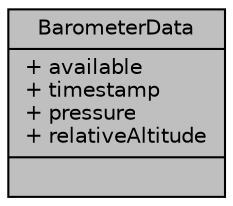 digraph "BarometerData"
{
 // LATEX_PDF_SIZE
  edge [fontname="Helvetica",fontsize="10",labelfontname="Helvetica",labelfontsize="10"];
  node [fontname="Helvetica",fontsize="10",shape=record];
  Node1 [label="{BarometerData\n|+ available\l+ timestamp\l+ pressure\l+ relativeAltitude\l|}",height=0.2,width=0.4,color="black", fillcolor="grey75", style="filled", fontcolor="black",tooltip=" "];
}
